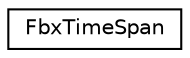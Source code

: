 digraph "クラス階層図"
{
  edge [fontname="Helvetica",fontsize="10",labelfontname="Helvetica",labelfontsize="10"];
  node [fontname="Helvetica",fontsize="10",shape=record];
  rankdir="LR";
  Node0 [label="FbxTimeSpan",height=0.2,width=0.4,color="black", fillcolor="white", style="filled",URL="$class_fbx_time_span.html"];
}
